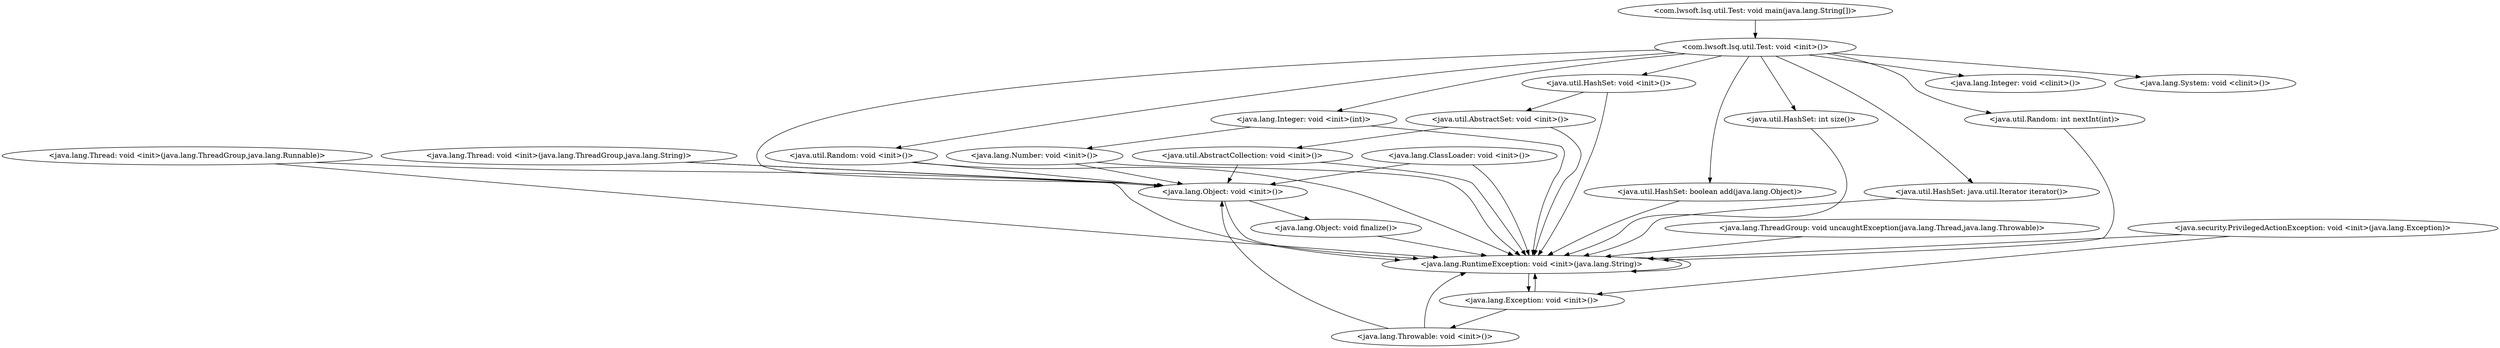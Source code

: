 digraph CallGraph {
"<com.lwsoft.lsq.util.Test: void main(java.lang.String[])>" -> "<com.lwsoft.lsq.util.Test: void <init>()>";
"<java.lang.ThreadGroup: void uncaughtException(java.lang.Thread,java.lang.Throwable)>" -> "<java.lang.RuntimeException: void <init>(java.lang.String)>";
"<java.lang.ClassLoader: void <init>()>" -> "<java.lang.Object: void <init>()>";
"<java.lang.ClassLoader: void <init>()>" -> "<java.lang.RuntimeException: void <init>(java.lang.String)>";
"<java.security.PrivilegedActionException: void <init>(java.lang.Exception)>" -> "<java.lang.Exception: void <init>()>";
"<java.security.PrivilegedActionException: void <init>(java.lang.Exception)>" -> "<java.lang.RuntimeException: void <init>(java.lang.String)>";
"<java.lang.Thread: void <init>(java.lang.ThreadGroup,java.lang.Runnable)>" -> "<java.lang.Object: void <init>()>";
"<java.lang.Thread: void <init>(java.lang.ThreadGroup,java.lang.Runnable)>" -> "<java.lang.RuntimeException: void <init>(java.lang.String)>";
"<java.lang.Thread: void <init>(java.lang.ThreadGroup,java.lang.String)>" -> "<java.lang.Object: void <init>()>";
"<java.lang.Thread: void <init>(java.lang.ThreadGroup,java.lang.String)>" -> "<java.lang.RuntimeException: void <init>(java.lang.String)>";
"<com.lwsoft.lsq.util.Test: void <init>()>" -> "<java.lang.Integer: void <clinit>()>";
"<com.lwsoft.lsq.util.Test: void <init>()>" -> "<java.lang.Integer: void <init>(int)>";
"<com.lwsoft.lsq.util.Test: void <init>()>" -> "<java.util.HashSet: void <init>()>";
"<com.lwsoft.lsq.util.Test: void <init>()>" -> "<java.util.Random: void <init>()>";
"<com.lwsoft.lsq.util.Test: void <init>()>" -> "<java.lang.Object: void <init>()>";
"<com.lwsoft.lsq.util.Test: void <init>()>" -> "<java.lang.System: void <clinit>()>";
"<java.lang.RuntimeException: void <init>(java.lang.String)>" -> "<java.lang.Exception: void <init>()>";
"<java.lang.RuntimeException: void <init>(java.lang.String)>" -> "<java.lang.RuntimeException: void <init>(java.lang.String)>";
"<java.lang.Object: void <init>()>" -> "<java.lang.Object: void finalize()>";
"<java.lang.Object: void <init>()>" -> "<java.lang.RuntimeException: void <init>(java.lang.String)>";
"<java.lang.Exception: void <init>()>" -> "<java.lang.Throwable: void <init>()>";
"<java.lang.Exception: void <init>()>" -> "<java.lang.RuntimeException: void <init>(java.lang.String)>";
"<java.lang.Integer: void <init>(int)>" -> "<java.lang.Number: void <init>()>";
"<java.lang.Integer: void <init>(int)>" -> "<java.lang.RuntimeException: void <init>(java.lang.String)>";
"<java.util.HashSet: void <init>()>" -> "<java.util.AbstractSet: void <init>()>";
"<java.util.HashSet: void <init>()>" -> "<java.lang.RuntimeException: void <init>(java.lang.String)>";
"<java.util.Random: void <init>()>" -> "<java.lang.Object: void <init>()>";
"<java.util.Random: void <init>()>" -> "<java.lang.RuntimeException: void <init>(java.lang.String)>";
"<java.lang.Object: void finalize()>" -> "<java.lang.RuntimeException: void <init>(java.lang.String)>";
"<java.lang.Throwable: void <init>()>" -> "<java.lang.Object: void <init>()>";
"<java.lang.Throwable: void <init>()>" -> "<java.lang.RuntimeException: void <init>(java.lang.String)>";
"<java.lang.Number: void <init>()>" -> "<java.lang.Object: void <init>()>";
"<java.lang.Number: void <init>()>" -> "<java.lang.RuntimeException: void <init>(java.lang.String)>";
"<java.util.AbstractSet: void <init>()>" -> "<java.util.AbstractCollection: void <init>()>";
"<java.util.AbstractSet: void <init>()>" -> "<java.lang.RuntimeException: void <init>(java.lang.String)>";
"<java.util.AbstractCollection: void <init>()>" -> "<java.lang.Object: void <init>()>";
"<java.util.AbstractCollection: void <init>()>" -> "<java.lang.RuntimeException: void <init>(java.lang.String)>";
"<com.lwsoft.lsq.util.Test: void <init>()>" -> "<java.util.HashSet: boolean add(java.lang.Object)>";
"<com.lwsoft.lsq.util.Test: void <init>()>" -> "<java.util.HashSet: int size()>";
"<com.lwsoft.lsq.util.Test: void <init>()>" -> "<java.util.HashSet: java.util.Iterator iterator()>";
"<java.util.HashSet: boolean add(java.lang.Object)>" -> "<java.lang.RuntimeException: void <init>(java.lang.String)>";
"<java.util.HashSet: int size()>" -> "<java.lang.RuntimeException: void <init>(java.lang.String)>";
"<java.util.HashSet: java.util.Iterator iterator()>" -> "<java.lang.RuntimeException: void <init>(java.lang.String)>";
"<com.lwsoft.lsq.util.Test: void <init>()>" -> "<java.util.Random: int nextInt(int)>";
"<java.util.Random: int nextInt(int)>" -> "<java.lang.RuntimeException: void <init>(java.lang.String)>";
}
